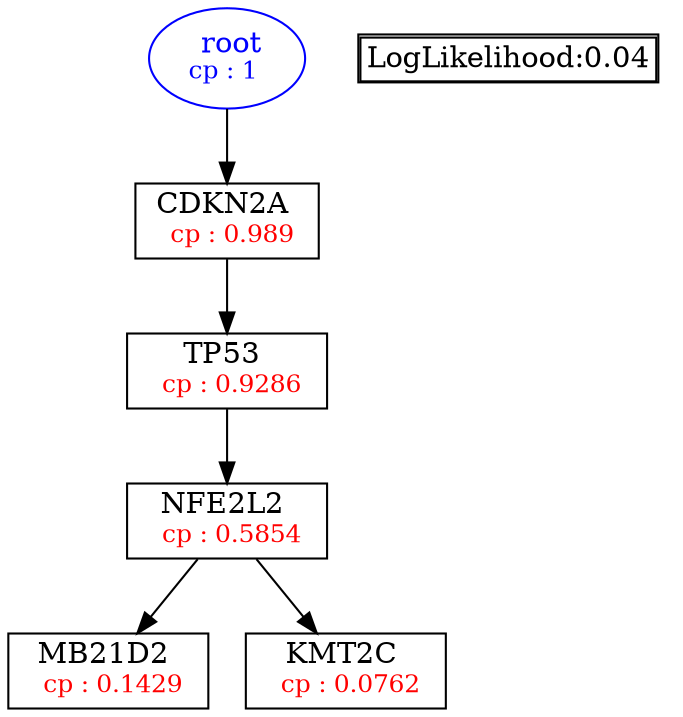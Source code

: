 digraph tree {
    "root" [label=<<font color='Blue'> root</font><br/><font color='Blue' POINT-SIZE='12'>cp : 1 </font>>, shape=oval, color=Blue];
    "S4" [label =<CDKN2A <br/> <font color='Red' POINT-SIZE='12'> cp : 0.989 </font>>, shape=box];
    "S5" [label =<TP53 <br/> <font color='Red' POINT-SIZE='12'> cp : 0.9286 </font>>, shape=box];
    "S1" [label =<NFE2L2 <br/> <font color='Red' POINT-SIZE='12'> cp : 0.5854 </font>>, shape=box];
    "S2" [label =<MB21D2 <br/> <font color='Red' POINT-SIZE='12'> cp : 0.1429 </font>>, shape=box];
    "S3" [label =<KMT2C <br/> <font color='Red' POINT-SIZE='12'> cp : 0.0762 </font>>, shape=box];
    "root" -> "S4";
    "S4" -> "S5";
    "S5" -> "S1";
    "S1" -> "S2";
    "S1" -> "S3";

    node[shape=plaintext]
    fontsize="10"
    struct1 [label=
    <<TABLE BORDER="1" CELLBORDER="1" CELLSPACING="0" >
    <TR><TD ALIGN="LEFT">LogLikelihood:0.04</TD></TR>
    </TABLE>>];

}
